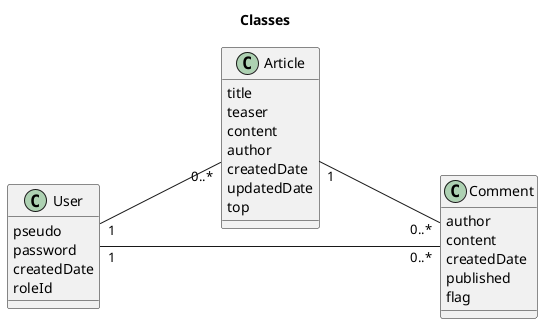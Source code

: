@startuml
left to right direction
title Classes

class User {
  pseudo
  password
  createdDate
  roleId
}

class Article {
    title 
    teaser 
    content 
    author 
    createdDate 
    updatedDate 
    top
}

class Comment {
    author
    content
    createdDate
    published
    flag
}

User "1" --- "0..*" Article
User "1" --- "0..*" Comment
Article "1" --- "0..*" Comment

@enduml